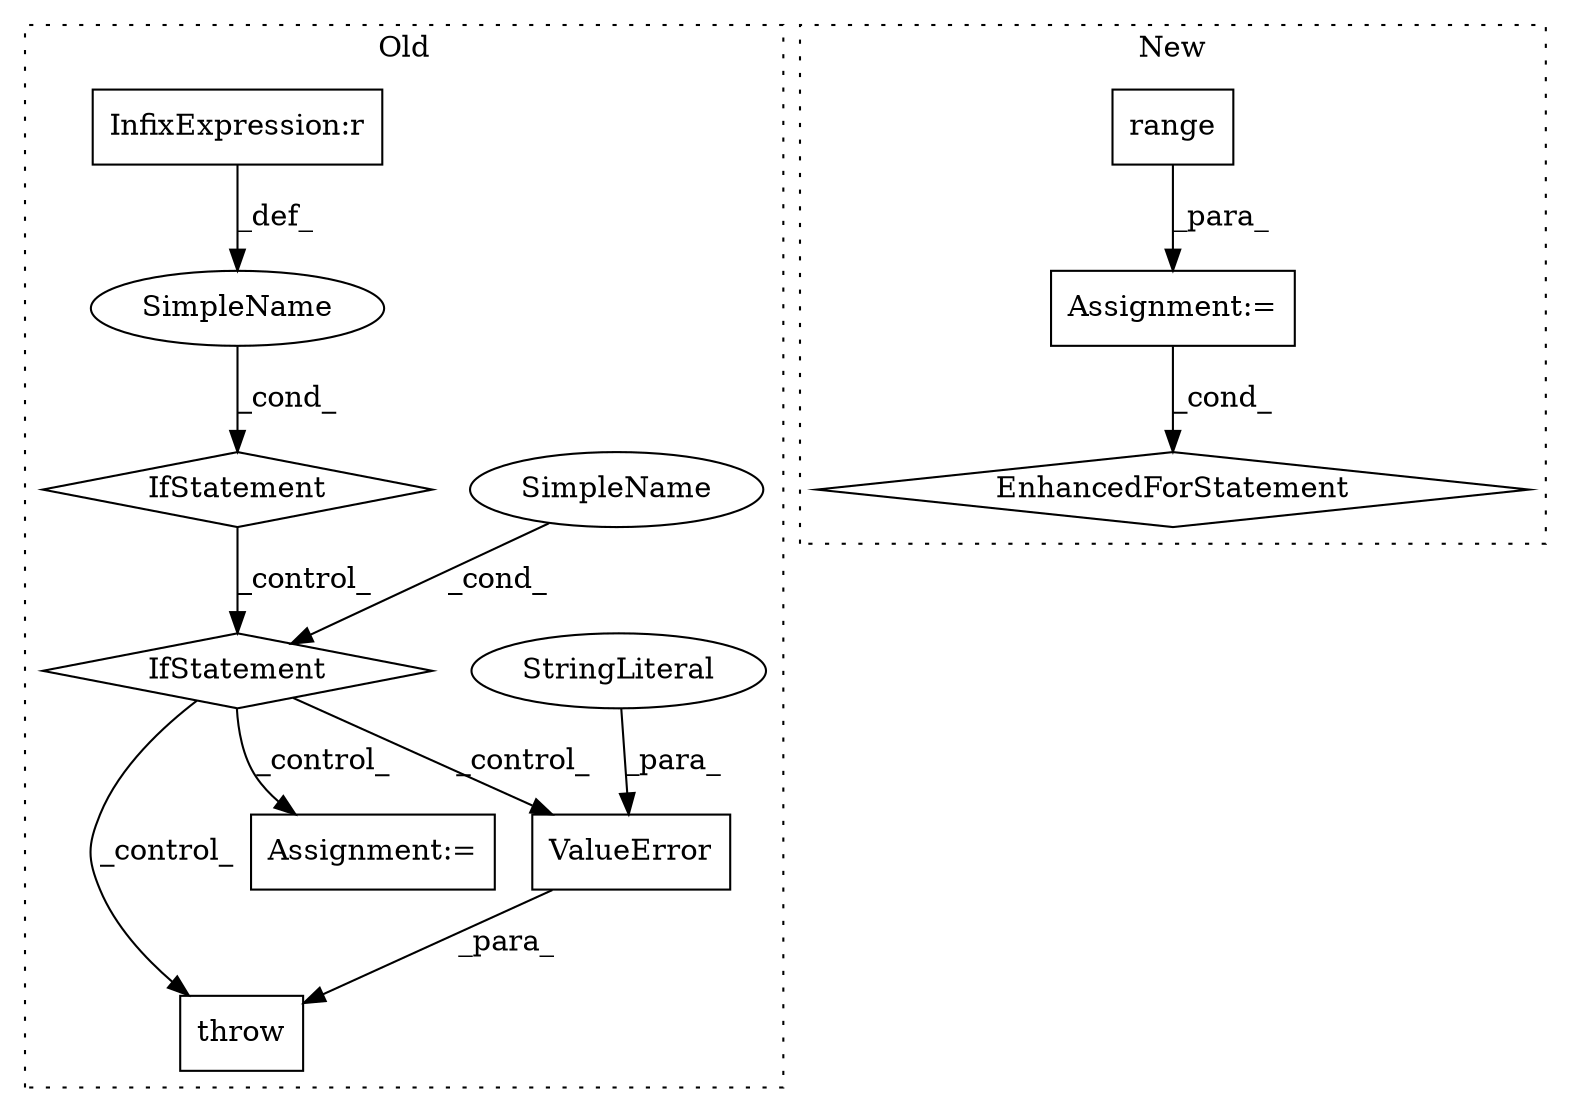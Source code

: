 digraph G {
subgraph cluster0 {
1 [label="ValueError" a="32" s="3498,3593" l="11,1" shape="box"];
4 [label="throw" a="53" s="3492" l="6" shape="box"];
5 [label="IfStatement" a="25" s="3184,3213" l="4,2" shape="diamond"];
6 [label="SimpleName" a="42" s="" l="" shape="ellipse"];
7 [label="StringLiteral" a="45" s="3509" l="84" shape="ellipse"];
9 [label="IfStatement" a="25" s="3063,3098" l="4,2" shape="diamond"];
10 [label="SimpleName" a="42" s="" l="" shape="ellipse"];
11 [label="InfixExpression:r" a="27" s="3077" l="4" shape="box"];
12 [label="Assignment:=" a="7" s="3225,3305" l="61,2" shape="box"];
label = "Old";
style="dotted";
}
subgraph cluster1 {
2 [label="range" a="32" s="3148,3168" l="6,1" shape="box"];
3 [label="Assignment:=" a="7" s="3083,3169" l="57,2" shape="box"];
8 [label="EnhancedForStatement" a="70" s="3083,3169" l="57,2" shape="diamond"];
label = "New";
style="dotted";
}
1 -> 4 [label="_para_"];
2 -> 3 [label="_para_"];
3 -> 8 [label="_cond_"];
5 -> 12 [label="_control_"];
5 -> 1 [label="_control_"];
5 -> 4 [label="_control_"];
6 -> 5 [label="_cond_"];
7 -> 1 [label="_para_"];
9 -> 5 [label="_control_"];
10 -> 9 [label="_cond_"];
11 -> 10 [label="_def_"];
}